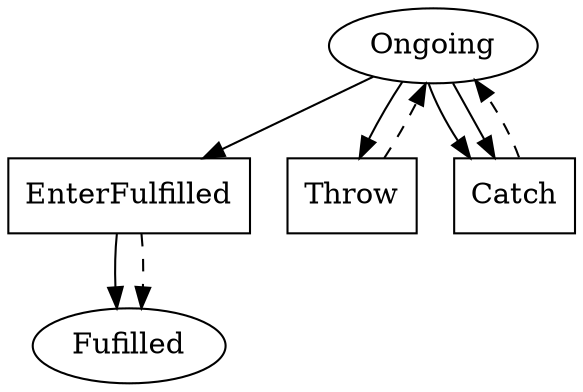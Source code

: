 // THIS IS A GENERATED FILE. DO NOT EDIT.

digraph test_contract_2_for_must_later {    
    Fulfilled[label=Fufilled];
    Ongoing[label=Ongoing]
    
    EnterFulfilled[label=EnterFufilled,shape=box]; 
    Throw[label=Throw,shape=box];
	Catch[label=Catch,shape=box];
	EnterFulfilled[label=EnterFulfilled,shape=box]    
    
    EnterFulfilled -> Fulfilled;
    
    Ongoing -> Throw;
	Ongoing -> EnterFulfilled;
	Ongoing -> Catch;
	Ongoing -> Catch
    
    Throw -> Ongoing [style=dashed];
	Catch -> Ongoing [style=dashed];
	EnterFulfilled -> Fulfilled [style=dashed];
	     
    
       
}